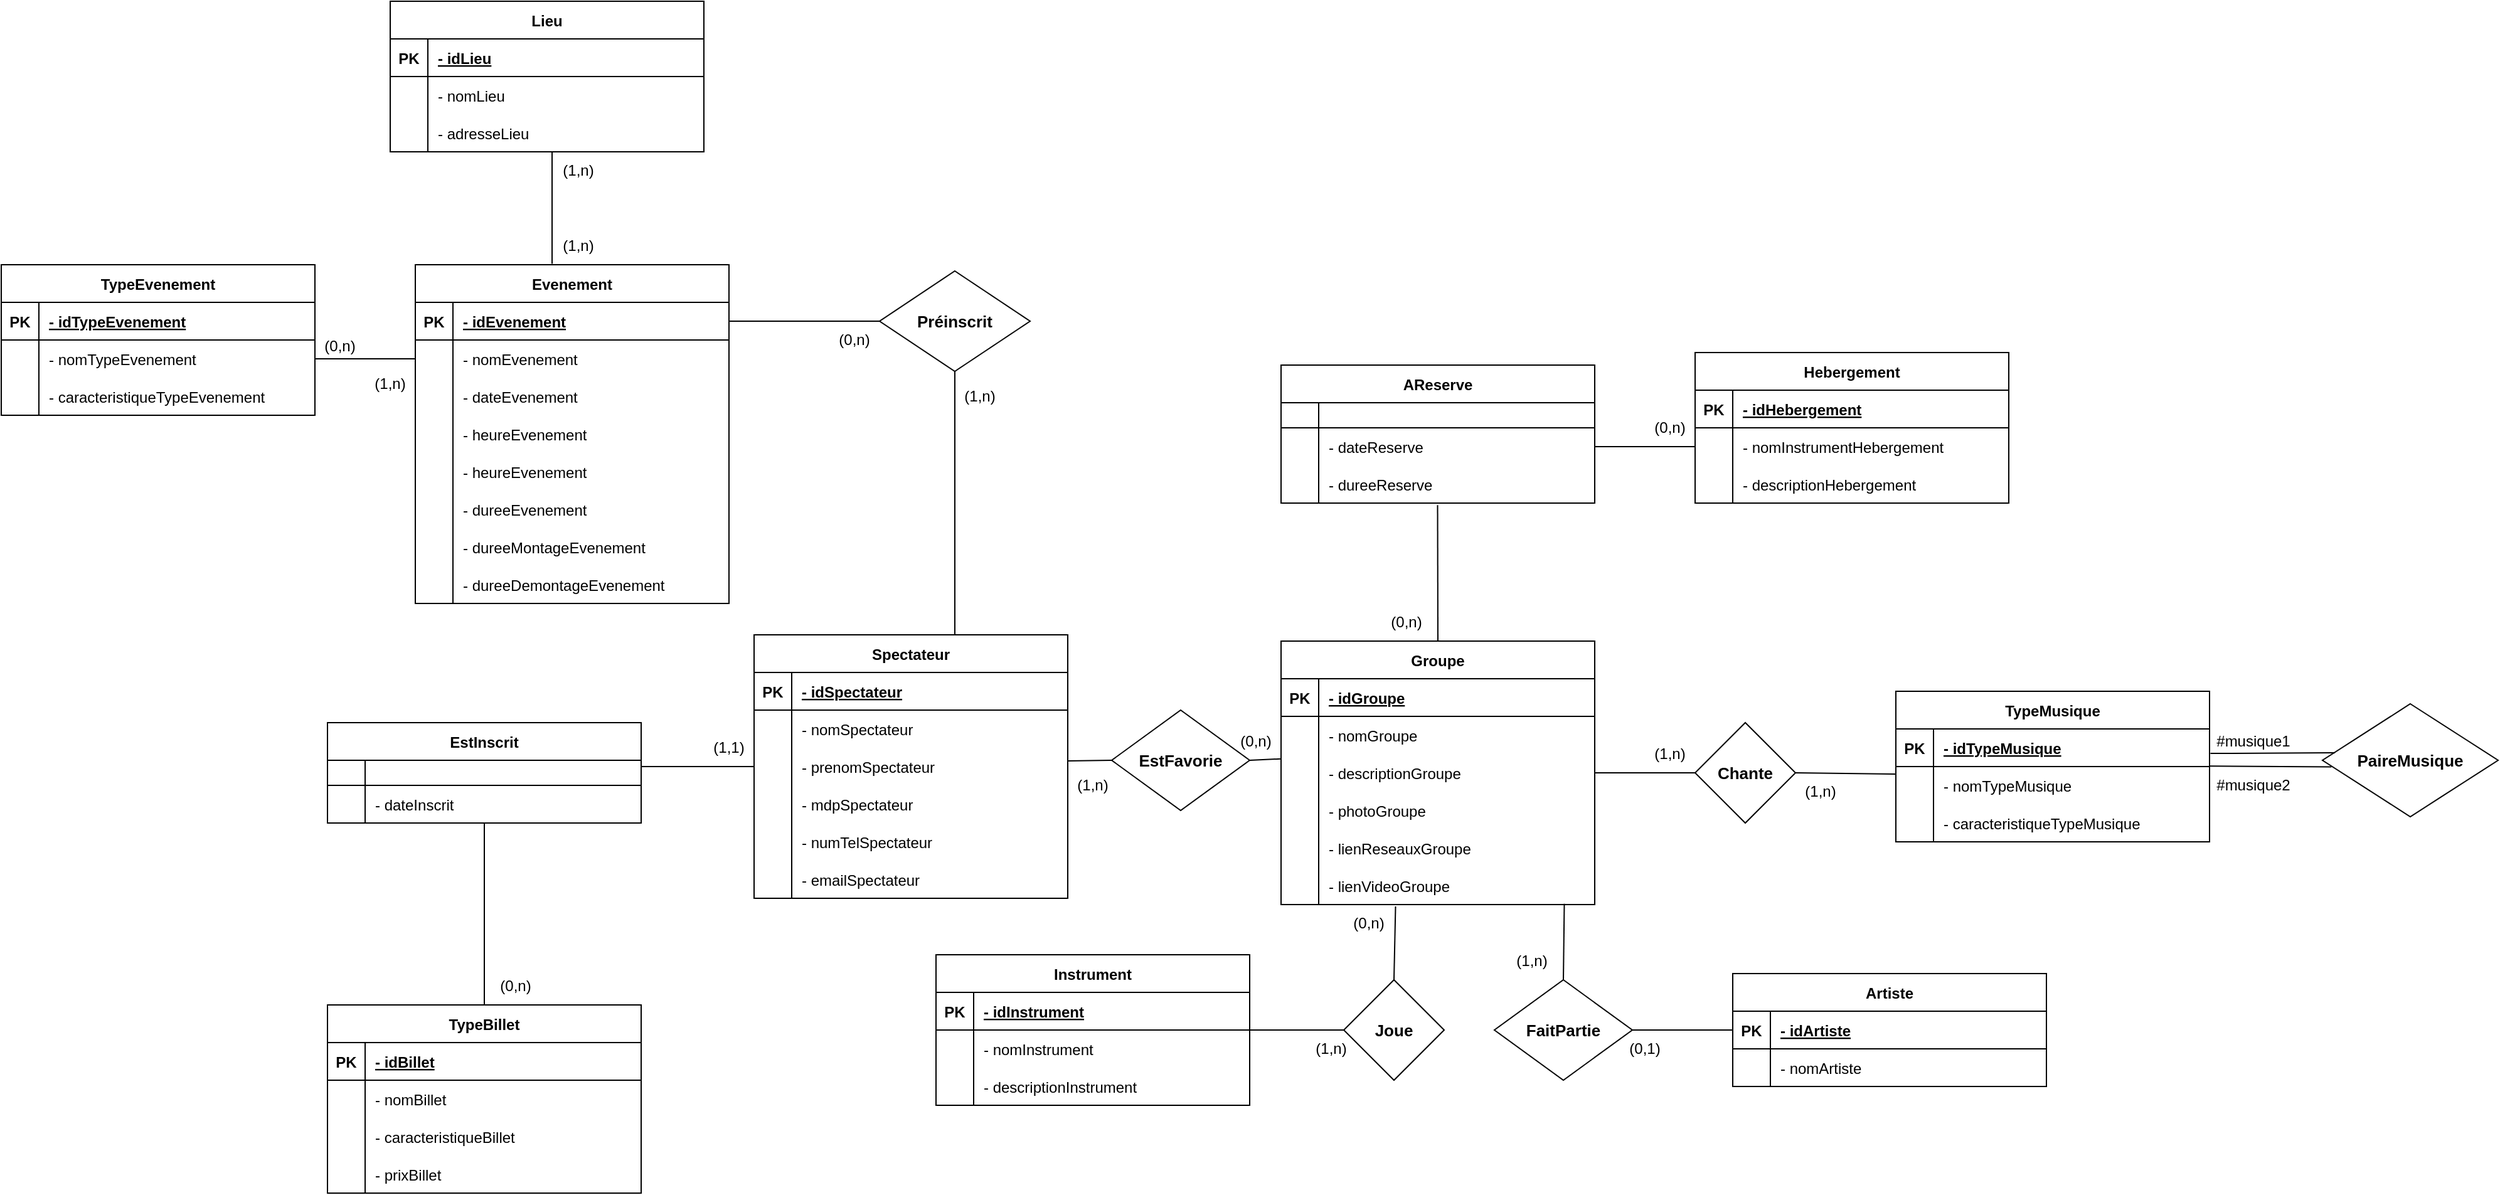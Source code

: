 <mxfile version="22.0.5" type="device">
  <diagram id="R2lEEEUBdFMjLlhIrx00" name="Page-1">
    <mxGraphModel dx="2045" dy="1764" grid="1" gridSize="10" guides="1" tooltips="1" connect="1" arrows="1" fold="1" page="1" pageScale="1" pageWidth="850" pageHeight="1100" math="0" shadow="0" extFonts="Permanent Marker^https://fonts.googleapis.com/css?family=Permanent+Marker">
      <root>
        <mxCell id="0" />
        <mxCell id="1" parent="0" />
        <mxCell id="C-vyLk0tnHw3VtMMgP7b-2" value="Spectateur" style="shape=table;startSize=30;container=1;collapsible=1;childLayout=tableLayout;fixedRows=1;rowLines=0;fontStyle=1;align=center;resizeLast=1;" parent="1" vertex="1">
          <mxGeometry x="110" y="175" width="250" height="210" as="geometry" />
        </mxCell>
        <mxCell id="C-vyLk0tnHw3VtMMgP7b-3" value="" style="shape=partialRectangle;collapsible=0;dropTarget=0;pointerEvents=0;fillColor=none;points=[[0,0.5],[1,0.5]];portConstraint=eastwest;top=0;left=0;right=0;bottom=1;" parent="C-vyLk0tnHw3VtMMgP7b-2" vertex="1">
          <mxGeometry y="30" width="250" height="30" as="geometry" />
        </mxCell>
        <mxCell id="C-vyLk0tnHw3VtMMgP7b-4" value="PK" style="shape=partialRectangle;overflow=hidden;connectable=0;fillColor=none;top=0;left=0;bottom=0;right=0;fontStyle=1;" parent="C-vyLk0tnHw3VtMMgP7b-3" vertex="1">
          <mxGeometry width="30" height="30" as="geometry">
            <mxRectangle width="30" height="30" as="alternateBounds" />
          </mxGeometry>
        </mxCell>
        <mxCell id="C-vyLk0tnHw3VtMMgP7b-5" value="- idSpectateur" style="shape=partialRectangle;overflow=hidden;connectable=0;fillColor=none;top=0;left=0;bottom=0;right=0;align=left;spacingLeft=6;fontStyle=5;" parent="C-vyLk0tnHw3VtMMgP7b-3" vertex="1">
          <mxGeometry x="30" width="220" height="30" as="geometry">
            <mxRectangle width="220" height="30" as="alternateBounds" />
          </mxGeometry>
        </mxCell>
        <mxCell id="C-vyLk0tnHw3VtMMgP7b-6" value="" style="shape=partialRectangle;collapsible=0;dropTarget=0;pointerEvents=0;fillColor=none;points=[[0,0.5],[1,0.5]];portConstraint=eastwest;top=0;left=0;right=0;bottom=0;" parent="C-vyLk0tnHw3VtMMgP7b-2" vertex="1">
          <mxGeometry y="60" width="250" height="30" as="geometry" />
        </mxCell>
        <mxCell id="C-vyLk0tnHw3VtMMgP7b-7" value="" style="shape=partialRectangle;overflow=hidden;connectable=0;fillColor=none;top=0;left=0;bottom=0;right=0;" parent="C-vyLk0tnHw3VtMMgP7b-6" vertex="1">
          <mxGeometry width="30" height="30" as="geometry">
            <mxRectangle width="30" height="30" as="alternateBounds" />
          </mxGeometry>
        </mxCell>
        <mxCell id="C-vyLk0tnHw3VtMMgP7b-8" value="- nomSpectateur" style="shape=partialRectangle;overflow=hidden;connectable=0;fillColor=none;top=0;left=0;bottom=0;right=0;align=left;spacingLeft=6;" parent="C-vyLk0tnHw3VtMMgP7b-6" vertex="1">
          <mxGeometry x="30" width="220" height="30" as="geometry">
            <mxRectangle width="220" height="30" as="alternateBounds" />
          </mxGeometry>
        </mxCell>
        <mxCell id="C-vyLk0tnHw3VtMMgP7b-9" value="" style="shape=partialRectangle;collapsible=0;dropTarget=0;pointerEvents=0;fillColor=none;points=[[0,0.5],[1,0.5]];portConstraint=eastwest;top=0;left=0;right=0;bottom=0;" parent="C-vyLk0tnHw3VtMMgP7b-2" vertex="1">
          <mxGeometry y="90" width="250" height="30" as="geometry" />
        </mxCell>
        <mxCell id="C-vyLk0tnHw3VtMMgP7b-10" value="" style="shape=partialRectangle;overflow=hidden;connectable=0;fillColor=none;top=0;left=0;bottom=0;right=0;" parent="C-vyLk0tnHw3VtMMgP7b-9" vertex="1">
          <mxGeometry width="30" height="30" as="geometry">
            <mxRectangle width="30" height="30" as="alternateBounds" />
          </mxGeometry>
        </mxCell>
        <mxCell id="C-vyLk0tnHw3VtMMgP7b-11" value="- prenomSpectateur" style="shape=partialRectangle;overflow=hidden;connectable=0;fillColor=none;top=0;left=0;bottom=0;right=0;align=left;spacingLeft=6;" parent="C-vyLk0tnHw3VtMMgP7b-9" vertex="1">
          <mxGeometry x="30" width="220" height="30" as="geometry">
            <mxRectangle width="220" height="30" as="alternateBounds" />
          </mxGeometry>
        </mxCell>
        <mxCell id="OgKRIqLUISdoxSloPIUI-11" value="" style="shape=partialRectangle;collapsible=0;dropTarget=0;pointerEvents=0;fillColor=none;points=[[0,0.5],[1,0.5]];portConstraint=eastwest;top=0;left=0;right=0;bottom=0;" parent="C-vyLk0tnHw3VtMMgP7b-2" vertex="1">
          <mxGeometry y="120" width="250" height="30" as="geometry" />
        </mxCell>
        <mxCell id="OgKRIqLUISdoxSloPIUI-12" value="" style="shape=partialRectangle;overflow=hidden;connectable=0;fillColor=none;top=0;left=0;bottom=0;right=0;" parent="OgKRIqLUISdoxSloPIUI-11" vertex="1">
          <mxGeometry width="30" height="30" as="geometry">
            <mxRectangle width="30" height="30" as="alternateBounds" />
          </mxGeometry>
        </mxCell>
        <mxCell id="OgKRIqLUISdoxSloPIUI-13" value="- mdpSpectateur" style="shape=partialRectangle;overflow=hidden;connectable=0;fillColor=none;top=0;left=0;bottom=0;right=0;align=left;spacingLeft=6;" parent="OgKRIqLUISdoxSloPIUI-11" vertex="1">
          <mxGeometry x="30" width="220" height="30" as="geometry">
            <mxRectangle width="220" height="30" as="alternateBounds" />
          </mxGeometry>
        </mxCell>
        <mxCell id="OgKRIqLUISdoxSloPIUI-14" value="" style="shape=partialRectangle;collapsible=0;dropTarget=0;pointerEvents=0;fillColor=none;points=[[0,0.5],[1,0.5]];portConstraint=eastwest;top=0;left=0;right=0;bottom=0;" parent="C-vyLk0tnHw3VtMMgP7b-2" vertex="1">
          <mxGeometry y="150" width="250" height="30" as="geometry" />
        </mxCell>
        <mxCell id="OgKRIqLUISdoxSloPIUI-15" value="" style="shape=partialRectangle;overflow=hidden;connectable=0;fillColor=none;top=0;left=0;bottom=0;right=0;" parent="OgKRIqLUISdoxSloPIUI-14" vertex="1">
          <mxGeometry width="30" height="30" as="geometry">
            <mxRectangle width="30" height="30" as="alternateBounds" />
          </mxGeometry>
        </mxCell>
        <mxCell id="OgKRIqLUISdoxSloPIUI-16" value="- numTelSpectateur" style="shape=partialRectangle;overflow=hidden;connectable=0;fillColor=none;top=0;left=0;bottom=0;right=0;align=left;spacingLeft=6;" parent="OgKRIqLUISdoxSloPIUI-14" vertex="1">
          <mxGeometry x="30" width="220" height="30" as="geometry">
            <mxRectangle width="220" height="30" as="alternateBounds" />
          </mxGeometry>
        </mxCell>
        <mxCell id="OgKRIqLUISdoxSloPIUI-17" value="" style="shape=partialRectangle;collapsible=0;dropTarget=0;pointerEvents=0;fillColor=none;points=[[0,0.5],[1,0.5]];portConstraint=eastwest;top=0;left=0;right=0;bottom=0;" parent="C-vyLk0tnHw3VtMMgP7b-2" vertex="1">
          <mxGeometry y="180" width="250" height="30" as="geometry" />
        </mxCell>
        <mxCell id="OgKRIqLUISdoxSloPIUI-18" value="" style="shape=partialRectangle;overflow=hidden;connectable=0;fillColor=none;top=0;left=0;bottom=0;right=0;" parent="OgKRIqLUISdoxSloPIUI-17" vertex="1">
          <mxGeometry width="30" height="30" as="geometry">
            <mxRectangle width="30" height="30" as="alternateBounds" />
          </mxGeometry>
        </mxCell>
        <mxCell id="OgKRIqLUISdoxSloPIUI-19" value="- emailSpectateur" style="shape=partialRectangle;overflow=hidden;connectable=0;fillColor=none;top=0;left=0;bottom=0;right=0;align=left;spacingLeft=6;" parent="OgKRIqLUISdoxSloPIUI-17" vertex="1">
          <mxGeometry x="30" width="220" height="30" as="geometry">
            <mxRectangle width="220" height="30" as="alternateBounds" />
          </mxGeometry>
        </mxCell>
        <mxCell id="C-vyLk0tnHw3VtMMgP7b-13" value="TypeBillet" style="shape=table;startSize=30;container=1;collapsible=1;childLayout=tableLayout;fixedRows=1;rowLines=0;fontStyle=1;align=center;resizeLast=1;" parent="1" vertex="1">
          <mxGeometry x="-230" y="470" width="250" height="150" as="geometry" />
        </mxCell>
        <mxCell id="C-vyLk0tnHw3VtMMgP7b-14" value="" style="shape=partialRectangle;collapsible=0;dropTarget=0;pointerEvents=0;fillColor=none;points=[[0,0.5],[1,0.5]];portConstraint=eastwest;top=0;left=0;right=0;bottom=1;" parent="C-vyLk0tnHw3VtMMgP7b-13" vertex="1">
          <mxGeometry y="30" width="250" height="30" as="geometry" />
        </mxCell>
        <mxCell id="C-vyLk0tnHw3VtMMgP7b-15" value="PK" style="shape=partialRectangle;overflow=hidden;connectable=0;fillColor=none;top=0;left=0;bottom=0;right=0;fontStyle=1;" parent="C-vyLk0tnHw3VtMMgP7b-14" vertex="1">
          <mxGeometry width="30" height="30" as="geometry">
            <mxRectangle width="30" height="30" as="alternateBounds" />
          </mxGeometry>
        </mxCell>
        <mxCell id="C-vyLk0tnHw3VtMMgP7b-16" value="- idBillet" style="shape=partialRectangle;overflow=hidden;connectable=0;fillColor=none;top=0;left=0;bottom=0;right=0;align=left;spacingLeft=6;fontStyle=5;" parent="C-vyLk0tnHw3VtMMgP7b-14" vertex="1">
          <mxGeometry x="30" width="220" height="30" as="geometry">
            <mxRectangle width="220" height="30" as="alternateBounds" />
          </mxGeometry>
        </mxCell>
        <mxCell id="C-vyLk0tnHw3VtMMgP7b-17" value="" style="shape=partialRectangle;collapsible=0;dropTarget=0;pointerEvents=0;fillColor=none;points=[[0,0.5],[1,0.5]];portConstraint=eastwest;top=0;left=0;right=0;bottom=0;" parent="C-vyLk0tnHw3VtMMgP7b-13" vertex="1">
          <mxGeometry y="60" width="250" height="30" as="geometry" />
        </mxCell>
        <mxCell id="C-vyLk0tnHw3VtMMgP7b-18" value="" style="shape=partialRectangle;overflow=hidden;connectable=0;fillColor=none;top=0;left=0;bottom=0;right=0;" parent="C-vyLk0tnHw3VtMMgP7b-17" vertex="1">
          <mxGeometry width="30" height="30" as="geometry">
            <mxRectangle width="30" height="30" as="alternateBounds" />
          </mxGeometry>
        </mxCell>
        <mxCell id="C-vyLk0tnHw3VtMMgP7b-19" value="- nomBillet" style="shape=partialRectangle;overflow=hidden;connectable=0;fillColor=none;top=0;left=0;bottom=0;right=0;align=left;spacingLeft=6;" parent="C-vyLk0tnHw3VtMMgP7b-17" vertex="1">
          <mxGeometry x="30" width="220" height="30" as="geometry">
            <mxRectangle width="220" height="30" as="alternateBounds" />
          </mxGeometry>
        </mxCell>
        <mxCell id="C-vyLk0tnHw3VtMMgP7b-20" value="" style="shape=partialRectangle;collapsible=0;dropTarget=0;pointerEvents=0;fillColor=none;points=[[0,0.5],[1,0.5]];portConstraint=eastwest;top=0;left=0;right=0;bottom=0;" parent="C-vyLk0tnHw3VtMMgP7b-13" vertex="1">
          <mxGeometry y="90" width="250" height="30" as="geometry" />
        </mxCell>
        <mxCell id="C-vyLk0tnHw3VtMMgP7b-21" value="" style="shape=partialRectangle;overflow=hidden;connectable=0;fillColor=none;top=0;left=0;bottom=0;right=0;" parent="C-vyLk0tnHw3VtMMgP7b-20" vertex="1">
          <mxGeometry width="30" height="30" as="geometry">
            <mxRectangle width="30" height="30" as="alternateBounds" />
          </mxGeometry>
        </mxCell>
        <mxCell id="C-vyLk0tnHw3VtMMgP7b-22" value="- caracteristiqueBillet" style="shape=partialRectangle;overflow=hidden;connectable=0;fillColor=none;top=0;left=0;bottom=0;right=0;align=left;spacingLeft=6;" parent="C-vyLk0tnHw3VtMMgP7b-20" vertex="1">
          <mxGeometry x="30" width="220" height="30" as="geometry">
            <mxRectangle width="220" height="30" as="alternateBounds" />
          </mxGeometry>
        </mxCell>
        <mxCell id="OgKRIqLUISdoxSloPIUI-20" value="" style="shape=partialRectangle;collapsible=0;dropTarget=0;pointerEvents=0;fillColor=none;points=[[0,0.5],[1,0.5]];portConstraint=eastwest;top=0;left=0;right=0;bottom=0;" parent="C-vyLk0tnHw3VtMMgP7b-13" vertex="1">
          <mxGeometry y="120" width="250" height="30" as="geometry" />
        </mxCell>
        <mxCell id="OgKRIqLUISdoxSloPIUI-21" value="" style="shape=partialRectangle;overflow=hidden;connectable=0;fillColor=none;top=0;left=0;bottom=0;right=0;" parent="OgKRIqLUISdoxSloPIUI-20" vertex="1">
          <mxGeometry width="30" height="30" as="geometry">
            <mxRectangle width="30" height="30" as="alternateBounds" />
          </mxGeometry>
        </mxCell>
        <mxCell id="OgKRIqLUISdoxSloPIUI-22" value="- prixBillet" style="shape=partialRectangle;overflow=hidden;connectable=0;fillColor=none;top=0;left=0;bottom=0;right=0;align=left;spacingLeft=6;" parent="OgKRIqLUISdoxSloPIUI-20" vertex="1">
          <mxGeometry x="30" width="220" height="30" as="geometry">
            <mxRectangle width="220" height="30" as="alternateBounds" />
          </mxGeometry>
        </mxCell>
        <mxCell id="C-vyLk0tnHw3VtMMgP7b-23" value="EstInscrit" style="shape=table;startSize=30;container=1;collapsible=1;childLayout=tableLayout;fixedRows=1;rowLines=0;fontStyle=1;align=center;resizeLast=1;" parent="1" vertex="1">
          <mxGeometry x="-230" y="245" width="250" height="80" as="geometry" />
        </mxCell>
        <mxCell id="C-vyLk0tnHw3VtMMgP7b-24" value="" style="shape=partialRectangle;collapsible=0;dropTarget=0;pointerEvents=0;fillColor=none;points=[[0,0.5],[1,0.5]];portConstraint=eastwest;top=0;left=0;right=0;bottom=1;" parent="C-vyLk0tnHw3VtMMgP7b-23" vertex="1">
          <mxGeometry y="30" width="250" height="20" as="geometry" />
        </mxCell>
        <mxCell id="C-vyLk0tnHw3VtMMgP7b-25" value="" style="shape=partialRectangle;overflow=hidden;connectable=0;fillColor=none;top=0;left=0;bottom=0;right=0;fontStyle=1;" parent="C-vyLk0tnHw3VtMMgP7b-24" vertex="1">
          <mxGeometry width="30" height="20" as="geometry">
            <mxRectangle width="30" height="20" as="alternateBounds" />
          </mxGeometry>
        </mxCell>
        <mxCell id="C-vyLk0tnHw3VtMMgP7b-26" value="" style="shape=partialRectangle;overflow=hidden;connectable=0;fillColor=none;top=0;left=0;bottom=0;right=0;align=left;spacingLeft=6;fontStyle=5;" parent="C-vyLk0tnHw3VtMMgP7b-24" vertex="1">
          <mxGeometry x="30" width="220" height="20" as="geometry">
            <mxRectangle width="220" height="20" as="alternateBounds" />
          </mxGeometry>
        </mxCell>
        <mxCell id="C-vyLk0tnHw3VtMMgP7b-27" value="" style="shape=partialRectangle;collapsible=0;dropTarget=0;pointerEvents=0;fillColor=none;points=[[0,0.5],[1,0.5]];portConstraint=eastwest;top=0;left=0;right=0;bottom=0;" parent="C-vyLk0tnHw3VtMMgP7b-23" vertex="1">
          <mxGeometry y="50" width="250" height="30" as="geometry" />
        </mxCell>
        <mxCell id="C-vyLk0tnHw3VtMMgP7b-28" value="" style="shape=partialRectangle;overflow=hidden;connectable=0;fillColor=none;top=0;left=0;bottom=0;right=0;" parent="C-vyLk0tnHw3VtMMgP7b-27" vertex="1">
          <mxGeometry width="30" height="30" as="geometry">
            <mxRectangle width="30" height="30" as="alternateBounds" />
          </mxGeometry>
        </mxCell>
        <mxCell id="C-vyLk0tnHw3VtMMgP7b-29" value="- dateInscrit" style="shape=partialRectangle;overflow=hidden;connectable=0;fillColor=none;top=0;left=0;bottom=0;right=0;align=left;spacingLeft=6;" parent="C-vyLk0tnHw3VtMMgP7b-27" vertex="1">
          <mxGeometry x="30" width="220" height="30" as="geometry">
            <mxRectangle width="220" height="30" as="alternateBounds" />
          </mxGeometry>
        </mxCell>
        <mxCell id="OgKRIqLUISdoxSloPIUI-23" value="Lieu" style="shape=table;startSize=30;container=1;collapsible=1;childLayout=tableLayout;fixedRows=1;rowLines=0;fontStyle=1;align=center;resizeLast=1;" parent="1" vertex="1">
          <mxGeometry x="-180" y="-330" width="250" height="120" as="geometry" />
        </mxCell>
        <mxCell id="OgKRIqLUISdoxSloPIUI-24" value="" style="shape=partialRectangle;collapsible=0;dropTarget=0;pointerEvents=0;fillColor=none;points=[[0,0.5],[1,0.5]];portConstraint=eastwest;top=0;left=0;right=0;bottom=1;" parent="OgKRIqLUISdoxSloPIUI-23" vertex="1">
          <mxGeometry y="30" width="250" height="30" as="geometry" />
        </mxCell>
        <mxCell id="OgKRIqLUISdoxSloPIUI-25" value="PK" style="shape=partialRectangle;overflow=hidden;connectable=0;fillColor=none;top=0;left=0;bottom=0;right=0;fontStyle=1;" parent="OgKRIqLUISdoxSloPIUI-24" vertex="1">
          <mxGeometry width="30" height="30" as="geometry">
            <mxRectangle width="30" height="30" as="alternateBounds" />
          </mxGeometry>
        </mxCell>
        <mxCell id="OgKRIqLUISdoxSloPIUI-26" value="- idLieu" style="shape=partialRectangle;overflow=hidden;connectable=0;fillColor=none;top=0;left=0;bottom=0;right=0;align=left;spacingLeft=6;fontStyle=5;" parent="OgKRIqLUISdoxSloPIUI-24" vertex="1">
          <mxGeometry x="30" width="220" height="30" as="geometry">
            <mxRectangle width="220" height="30" as="alternateBounds" />
          </mxGeometry>
        </mxCell>
        <mxCell id="OgKRIqLUISdoxSloPIUI-27" value="" style="shape=partialRectangle;collapsible=0;dropTarget=0;pointerEvents=0;fillColor=none;points=[[0,0.5],[1,0.5]];portConstraint=eastwest;top=0;left=0;right=0;bottom=0;" parent="OgKRIqLUISdoxSloPIUI-23" vertex="1">
          <mxGeometry y="60" width="250" height="30" as="geometry" />
        </mxCell>
        <mxCell id="OgKRIqLUISdoxSloPIUI-28" value="" style="shape=partialRectangle;overflow=hidden;connectable=0;fillColor=none;top=0;left=0;bottom=0;right=0;" parent="OgKRIqLUISdoxSloPIUI-27" vertex="1">
          <mxGeometry width="30" height="30" as="geometry">
            <mxRectangle width="30" height="30" as="alternateBounds" />
          </mxGeometry>
        </mxCell>
        <mxCell id="OgKRIqLUISdoxSloPIUI-29" value="- nomLieu" style="shape=partialRectangle;overflow=hidden;connectable=0;fillColor=none;top=0;left=0;bottom=0;right=0;align=left;spacingLeft=6;" parent="OgKRIqLUISdoxSloPIUI-27" vertex="1">
          <mxGeometry x="30" width="220" height="30" as="geometry">
            <mxRectangle width="220" height="30" as="alternateBounds" />
          </mxGeometry>
        </mxCell>
        <mxCell id="OgKRIqLUISdoxSloPIUI-30" value="" style="shape=partialRectangle;collapsible=0;dropTarget=0;pointerEvents=0;fillColor=none;points=[[0,0.5],[1,0.5]];portConstraint=eastwest;top=0;left=0;right=0;bottom=0;" parent="OgKRIqLUISdoxSloPIUI-23" vertex="1">
          <mxGeometry y="90" width="250" height="30" as="geometry" />
        </mxCell>
        <mxCell id="OgKRIqLUISdoxSloPIUI-31" value="" style="shape=partialRectangle;overflow=hidden;connectable=0;fillColor=none;top=0;left=0;bottom=0;right=0;" parent="OgKRIqLUISdoxSloPIUI-30" vertex="1">
          <mxGeometry width="30" height="30" as="geometry">
            <mxRectangle width="30" height="30" as="alternateBounds" />
          </mxGeometry>
        </mxCell>
        <mxCell id="OgKRIqLUISdoxSloPIUI-32" value="- adresseLieu" style="shape=partialRectangle;overflow=hidden;connectable=0;fillColor=none;top=0;left=0;bottom=0;right=0;align=left;spacingLeft=6;" parent="OgKRIqLUISdoxSloPIUI-30" vertex="1">
          <mxGeometry x="30" width="220" height="30" as="geometry">
            <mxRectangle width="220" height="30" as="alternateBounds" />
          </mxGeometry>
        </mxCell>
        <mxCell id="OgKRIqLUISdoxSloPIUI-36" value="Evenement" style="shape=table;startSize=30;container=1;collapsible=1;childLayout=tableLayout;fixedRows=1;rowLines=0;fontStyle=1;align=center;resizeLast=1;" parent="1" vertex="1">
          <mxGeometry x="-160" y="-120" width="250" height="270" as="geometry" />
        </mxCell>
        <mxCell id="OgKRIqLUISdoxSloPIUI-37" value="" style="shape=partialRectangle;collapsible=0;dropTarget=0;pointerEvents=0;fillColor=none;points=[[0,0.5],[1,0.5]];portConstraint=eastwest;top=0;left=0;right=0;bottom=1;" parent="OgKRIqLUISdoxSloPIUI-36" vertex="1">
          <mxGeometry y="30" width="250" height="30" as="geometry" />
        </mxCell>
        <mxCell id="OgKRIqLUISdoxSloPIUI-38" value="PK" style="shape=partialRectangle;overflow=hidden;connectable=0;fillColor=none;top=0;left=0;bottom=0;right=0;fontStyle=1;" parent="OgKRIqLUISdoxSloPIUI-37" vertex="1">
          <mxGeometry width="30" height="30" as="geometry">
            <mxRectangle width="30" height="30" as="alternateBounds" />
          </mxGeometry>
        </mxCell>
        <mxCell id="OgKRIqLUISdoxSloPIUI-39" value="- idEvenement" style="shape=partialRectangle;overflow=hidden;connectable=0;fillColor=none;top=0;left=0;bottom=0;right=0;align=left;spacingLeft=6;fontStyle=5;" parent="OgKRIqLUISdoxSloPIUI-37" vertex="1">
          <mxGeometry x="30" width="220" height="30" as="geometry">
            <mxRectangle width="220" height="30" as="alternateBounds" />
          </mxGeometry>
        </mxCell>
        <mxCell id="OgKRIqLUISdoxSloPIUI-40" value="" style="shape=partialRectangle;collapsible=0;dropTarget=0;pointerEvents=0;fillColor=none;points=[[0,0.5],[1,0.5]];portConstraint=eastwest;top=0;left=0;right=0;bottom=0;" parent="OgKRIqLUISdoxSloPIUI-36" vertex="1">
          <mxGeometry y="60" width="250" height="30" as="geometry" />
        </mxCell>
        <mxCell id="OgKRIqLUISdoxSloPIUI-41" value="" style="shape=partialRectangle;overflow=hidden;connectable=0;fillColor=none;top=0;left=0;bottom=0;right=0;" parent="OgKRIqLUISdoxSloPIUI-40" vertex="1">
          <mxGeometry width="30" height="30" as="geometry">
            <mxRectangle width="30" height="30" as="alternateBounds" />
          </mxGeometry>
        </mxCell>
        <mxCell id="OgKRIqLUISdoxSloPIUI-42" value="- nomEvenement" style="shape=partialRectangle;overflow=hidden;connectable=0;fillColor=none;top=0;left=0;bottom=0;right=0;align=left;spacingLeft=6;" parent="OgKRIqLUISdoxSloPIUI-40" vertex="1">
          <mxGeometry x="30" width="220" height="30" as="geometry">
            <mxRectangle width="220" height="30" as="alternateBounds" />
          </mxGeometry>
        </mxCell>
        <mxCell id="OgKRIqLUISdoxSloPIUI-43" value="" style="shape=partialRectangle;collapsible=0;dropTarget=0;pointerEvents=0;fillColor=none;points=[[0,0.5],[1,0.5]];portConstraint=eastwest;top=0;left=0;right=0;bottom=0;" parent="OgKRIqLUISdoxSloPIUI-36" vertex="1">
          <mxGeometry y="90" width="250" height="30" as="geometry" />
        </mxCell>
        <mxCell id="OgKRIqLUISdoxSloPIUI-44" value="" style="shape=partialRectangle;overflow=hidden;connectable=0;fillColor=none;top=0;left=0;bottom=0;right=0;" parent="OgKRIqLUISdoxSloPIUI-43" vertex="1">
          <mxGeometry width="30" height="30" as="geometry">
            <mxRectangle width="30" height="30" as="alternateBounds" />
          </mxGeometry>
        </mxCell>
        <mxCell id="OgKRIqLUISdoxSloPIUI-45" value="- dateEvenement" style="shape=partialRectangle;overflow=hidden;connectable=0;fillColor=none;top=0;left=0;bottom=0;right=0;align=left;spacingLeft=6;" parent="OgKRIqLUISdoxSloPIUI-43" vertex="1">
          <mxGeometry x="30" width="220" height="30" as="geometry">
            <mxRectangle width="220" height="30" as="alternateBounds" />
          </mxGeometry>
        </mxCell>
        <mxCell id="OgKRIqLUISdoxSloPIUI-174" value="" style="shape=partialRectangle;collapsible=0;dropTarget=0;pointerEvents=0;fillColor=none;points=[[0,0.5],[1,0.5]];portConstraint=eastwest;top=0;left=0;right=0;bottom=0;" parent="OgKRIqLUISdoxSloPIUI-36" vertex="1">
          <mxGeometry y="120" width="250" height="30" as="geometry" />
        </mxCell>
        <mxCell id="OgKRIqLUISdoxSloPIUI-175" value="" style="shape=partialRectangle;overflow=hidden;connectable=0;fillColor=none;top=0;left=0;bottom=0;right=0;" parent="OgKRIqLUISdoxSloPIUI-174" vertex="1">
          <mxGeometry width="30" height="30" as="geometry">
            <mxRectangle width="30" height="30" as="alternateBounds" />
          </mxGeometry>
        </mxCell>
        <mxCell id="OgKRIqLUISdoxSloPIUI-176" value="- heureEvenement" style="shape=partialRectangle;overflow=hidden;connectable=0;fillColor=none;top=0;left=0;bottom=0;right=0;align=left;spacingLeft=6;" parent="OgKRIqLUISdoxSloPIUI-174" vertex="1">
          <mxGeometry x="30" width="220" height="30" as="geometry">
            <mxRectangle width="220" height="30" as="alternateBounds" />
          </mxGeometry>
        </mxCell>
        <mxCell id="OgKRIqLUISdoxSloPIUI-46" value="" style="shape=partialRectangle;collapsible=0;dropTarget=0;pointerEvents=0;fillColor=none;points=[[0,0.5],[1,0.5]];portConstraint=eastwest;top=0;left=0;right=0;bottom=0;" parent="OgKRIqLUISdoxSloPIUI-36" vertex="1">
          <mxGeometry y="150" width="250" height="30" as="geometry" />
        </mxCell>
        <mxCell id="OgKRIqLUISdoxSloPIUI-47" value="" style="shape=partialRectangle;overflow=hidden;connectable=0;fillColor=none;top=0;left=0;bottom=0;right=0;" parent="OgKRIqLUISdoxSloPIUI-46" vertex="1">
          <mxGeometry width="30" height="30" as="geometry">
            <mxRectangle width="30" height="30" as="alternateBounds" />
          </mxGeometry>
        </mxCell>
        <mxCell id="OgKRIqLUISdoxSloPIUI-48" value="- heureEvenement" style="shape=partialRectangle;overflow=hidden;connectable=0;fillColor=none;top=0;left=0;bottom=0;right=0;align=left;spacingLeft=6;" parent="OgKRIqLUISdoxSloPIUI-46" vertex="1">
          <mxGeometry x="30" width="220" height="30" as="geometry">
            <mxRectangle width="220" height="30" as="alternateBounds" />
          </mxGeometry>
        </mxCell>
        <mxCell id="OgKRIqLUISdoxSloPIUI-49" value="" style="shape=partialRectangle;collapsible=0;dropTarget=0;pointerEvents=0;fillColor=none;points=[[0,0.5],[1,0.5]];portConstraint=eastwest;top=0;left=0;right=0;bottom=0;" parent="OgKRIqLUISdoxSloPIUI-36" vertex="1">
          <mxGeometry y="180" width="250" height="30" as="geometry" />
        </mxCell>
        <mxCell id="OgKRIqLUISdoxSloPIUI-50" value="" style="shape=partialRectangle;overflow=hidden;connectable=0;fillColor=none;top=0;left=0;bottom=0;right=0;" parent="OgKRIqLUISdoxSloPIUI-49" vertex="1">
          <mxGeometry width="30" height="30" as="geometry">
            <mxRectangle width="30" height="30" as="alternateBounds" />
          </mxGeometry>
        </mxCell>
        <mxCell id="OgKRIqLUISdoxSloPIUI-51" value="- dureeEvenement" style="shape=partialRectangle;overflow=hidden;connectable=0;fillColor=none;top=0;left=0;bottom=0;right=0;align=left;spacingLeft=6;" parent="OgKRIqLUISdoxSloPIUI-49" vertex="1">
          <mxGeometry x="30" width="220" height="30" as="geometry">
            <mxRectangle width="220" height="30" as="alternateBounds" />
          </mxGeometry>
        </mxCell>
        <mxCell id="OgKRIqLUISdoxSloPIUI-52" value="" style="shape=partialRectangle;collapsible=0;dropTarget=0;pointerEvents=0;fillColor=none;points=[[0,0.5],[1,0.5]];portConstraint=eastwest;top=0;left=0;right=0;bottom=0;" parent="OgKRIqLUISdoxSloPIUI-36" vertex="1">
          <mxGeometry y="210" width="250" height="30" as="geometry" />
        </mxCell>
        <mxCell id="OgKRIqLUISdoxSloPIUI-53" value="" style="shape=partialRectangle;overflow=hidden;connectable=0;fillColor=none;top=0;left=0;bottom=0;right=0;" parent="OgKRIqLUISdoxSloPIUI-52" vertex="1">
          <mxGeometry width="30" height="30" as="geometry">
            <mxRectangle width="30" height="30" as="alternateBounds" />
          </mxGeometry>
        </mxCell>
        <mxCell id="OgKRIqLUISdoxSloPIUI-54" value="- dureeMontageEvenement" style="shape=partialRectangle;overflow=hidden;connectable=0;fillColor=none;top=0;left=0;bottom=0;right=0;align=left;spacingLeft=6;" parent="OgKRIqLUISdoxSloPIUI-52" vertex="1">
          <mxGeometry x="30" width="220" height="30" as="geometry">
            <mxRectangle width="220" height="30" as="alternateBounds" />
          </mxGeometry>
        </mxCell>
        <mxCell id="OgKRIqLUISdoxSloPIUI-55" value="" style="shape=partialRectangle;collapsible=0;dropTarget=0;pointerEvents=0;fillColor=none;points=[[0,0.5],[1,0.5]];portConstraint=eastwest;top=0;left=0;right=0;bottom=0;" parent="OgKRIqLUISdoxSloPIUI-36" vertex="1">
          <mxGeometry y="240" width="250" height="30" as="geometry" />
        </mxCell>
        <mxCell id="OgKRIqLUISdoxSloPIUI-56" value="" style="shape=partialRectangle;overflow=hidden;connectable=0;fillColor=none;top=0;left=0;bottom=0;right=0;" parent="OgKRIqLUISdoxSloPIUI-55" vertex="1">
          <mxGeometry width="30" height="30" as="geometry">
            <mxRectangle width="30" height="30" as="alternateBounds" />
          </mxGeometry>
        </mxCell>
        <mxCell id="OgKRIqLUISdoxSloPIUI-57" value="- dureeDemontageEvenement" style="shape=partialRectangle;overflow=hidden;connectable=0;fillColor=none;top=0;left=0;bottom=0;right=0;align=left;spacingLeft=6;" parent="OgKRIqLUISdoxSloPIUI-55" vertex="1">
          <mxGeometry x="30" width="220" height="30" as="geometry">
            <mxRectangle width="220" height="30" as="alternateBounds" />
          </mxGeometry>
        </mxCell>
        <mxCell id="OgKRIqLUISdoxSloPIUI-58" value="TypeEvenement" style="shape=table;startSize=30;container=1;collapsible=1;childLayout=tableLayout;fixedRows=1;rowLines=0;fontStyle=1;align=center;resizeLast=1;" parent="1" vertex="1">
          <mxGeometry x="-490" y="-120" width="250" height="120" as="geometry" />
        </mxCell>
        <mxCell id="OgKRIqLUISdoxSloPIUI-59" value="" style="shape=partialRectangle;collapsible=0;dropTarget=0;pointerEvents=0;fillColor=none;points=[[0,0.5],[1,0.5]];portConstraint=eastwest;top=0;left=0;right=0;bottom=1;" parent="OgKRIqLUISdoxSloPIUI-58" vertex="1">
          <mxGeometry y="30" width="250" height="30" as="geometry" />
        </mxCell>
        <mxCell id="OgKRIqLUISdoxSloPIUI-60" value="PK" style="shape=partialRectangle;overflow=hidden;connectable=0;fillColor=none;top=0;left=0;bottom=0;right=0;fontStyle=1;" parent="OgKRIqLUISdoxSloPIUI-59" vertex="1">
          <mxGeometry width="30" height="30" as="geometry">
            <mxRectangle width="30" height="30" as="alternateBounds" />
          </mxGeometry>
        </mxCell>
        <mxCell id="OgKRIqLUISdoxSloPIUI-61" value="- idTypeEvenement" style="shape=partialRectangle;overflow=hidden;connectable=0;fillColor=none;top=0;left=0;bottom=0;right=0;align=left;spacingLeft=6;fontStyle=5;" parent="OgKRIqLUISdoxSloPIUI-59" vertex="1">
          <mxGeometry x="30" width="220" height="30" as="geometry">
            <mxRectangle width="220" height="30" as="alternateBounds" />
          </mxGeometry>
        </mxCell>
        <mxCell id="OgKRIqLUISdoxSloPIUI-62" value="" style="shape=partialRectangle;collapsible=0;dropTarget=0;pointerEvents=0;fillColor=none;points=[[0,0.5],[1,0.5]];portConstraint=eastwest;top=0;left=0;right=0;bottom=0;" parent="OgKRIqLUISdoxSloPIUI-58" vertex="1">
          <mxGeometry y="60" width="250" height="30" as="geometry" />
        </mxCell>
        <mxCell id="OgKRIqLUISdoxSloPIUI-63" value="" style="shape=partialRectangle;overflow=hidden;connectable=0;fillColor=none;top=0;left=0;bottom=0;right=0;" parent="OgKRIqLUISdoxSloPIUI-62" vertex="1">
          <mxGeometry width="30" height="30" as="geometry">
            <mxRectangle width="30" height="30" as="alternateBounds" />
          </mxGeometry>
        </mxCell>
        <mxCell id="OgKRIqLUISdoxSloPIUI-64" value="- nomTypeEvenement" style="shape=partialRectangle;overflow=hidden;connectable=0;fillColor=none;top=0;left=0;bottom=0;right=0;align=left;spacingLeft=6;" parent="OgKRIqLUISdoxSloPIUI-62" vertex="1">
          <mxGeometry x="30" width="220" height="30" as="geometry">
            <mxRectangle width="220" height="30" as="alternateBounds" />
          </mxGeometry>
        </mxCell>
        <mxCell id="OgKRIqLUISdoxSloPIUI-65" value="" style="shape=partialRectangle;collapsible=0;dropTarget=0;pointerEvents=0;fillColor=none;points=[[0,0.5],[1,0.5]];portConstraint=eastwest;top=0;left=0;right=0;bottom=0;" parent="OgKRIqLUISdoxSloPIUI-58" vertex="1">
          <mxGeometry y="90" width="250" height="30" as="geometry" />
        </mxCell>
        <mxCell id="OgKRIqLUISdoxSloPIUI-66" value="" style="shape=partialRectangle;overflow=hidden;connectable=0;fillColor=none;top=0;left=0;bottom=0;right=0;" parent="OgKRIqLUISdoxSloPIUI-65" vertex="1">
          <mxGeometry width="30" height="30" as="geometry">
            <mxRectangle width="30" height="30" as="alternateBounds" />
          </mxGeometry>
        </mxCell>
        <mxCell id="OgKRIqLUISdoxSloPIUI-67" value="- caracteristiqueTypeEvenement" style="shape=partialRectangle;overflow=hidden;connectable=0;fillColor=none;top=0;left=0;bottom=0;right=0;align=left;spacingLeft=6;" parent="OgKRIqLUISdoxSloPIUI-65" vertex="1">
          <mxGeometry x="30" width="220" height="30" as="geometry">
            <mxRectangle width="220" height="30" as="alternateBounds" />
          </mxGeometry>
        </mxCell>
        <mxCell id="OgKRIqLUISdoxSloPIUI-68" value="Artiste" style="shape=table;startSize=30;container=1;collapsible=1;childLayout=tableLayout;fixedRows=1;rowLines=0;fontStyle=1;align=center;resizeLast=1;" parent="1" vertex="1">
          <mxGeometry x="890" y="445" width="250" height="90" as="geometry" />
        </mxCell>
        <mxCell id="OgKRIqLUISdoxSloPIUI-69" value="" style="shape=partialRectangle;collapsible=0;dropTarget=0;pointerEvents=0;fillColor=none;points=[[0,0.5],[1,0.5]];portConstraint=eastwest;top=0;left=0;right=0;bottom=1;" parent="OgKRIqLUISdoxSloPIUI-68" vertex="1">
          <mxGeometry y="30" width="250" height="30" as="geometry" />
        </mxCell>
        <mxCell id="OgKRIqLUISdoxSloPIUI-70" value="PK" style="shape=partialRectangle;overflow=hidden;connectable=0;fillColor=none;top=0;left=0;bottom=0;right=0;fontStyle=1;" parent="OgKRIqLUISdoxSloPIUI-69" vertex="1">
          <mxGeometry width="30" height="30" as="geometry">
            <mxRectangle width="30" height="30" as="alternateBounds" />
          </mxGeometry>
        </mxCell>
        <mxCell id="OgKRIqLUISdoxSloPIUI-71" value="- idArtiste" style="shape=partialRectangle;overflow=hidden;connectable=0;fillColor=none;top=0;left=0;bottom=0;right=0;align=left;spacingLeft=6;fontStyle=5;" parent="OgKRIqLUISdoxSloPIUI-69" vertex="1">
          <mxGeometry x="30" width="220" height="30" as="geometry">
            <mxRectangle width="220" height="30" as="alternateBounds" />
          </mxGeometry>
        </mxCell>
        <mxCell id="OgKRIqLUISdoxSloPIUI-72" value="" style="shape=partialRectangle;collapsible=0;dropTarget=0;pointerEvents=0;fillColor=none;points=[[0,0.5],[1,0.5]];portConstraint=eastwest;top=0;left=0;right=0;bottom=0;" parent="OgKRIqLUISdoxSloPIUI-68" vertex="1">
          <mxGeometry y="60" width="250" height="30" as="geometry" />
        </mxCell>
        <mxCell id="OgKRIqLUISdoxSloPIUI-73" value="" style="shape=partialRectangle;overflow=hidden;connectable=0;fillColor=none;top=0;left=0;bottom=0;right=0;" parent="OgKRIqLUISdoxSloPIUI-72" vertex="1">
          <mxGeometry width="30" height="30" as="geometry">
            <mxRectangle width="30" height="30" as="alternateBounds" />
          </mxGeometry>
        </mxCell>
        <mxCell id="OgKRIqLUISdoxSloPIUI-74" value="- nomArtiste" style="shape=partialRectangle;overflow=hidden;connectable=0;fillColor=none;top=0;left=0;bottom=0;right=0;align=left;spacingLeft=6;" parent="OgKRIqLUISdoxSloPIUI-72" vertex="1">
          <mxGeometry x="30" width="220" height="30" as="geometry">
            <mxRectangle width="220" height="30" as="alternateBounds" />
          </mxGeometry>
        </mxCell>
        <mxCell id="OgKRIqLUISdoxSloPIUI-106" value="Groupe" style="shape=table;startSize=30;container=1;collapsible=1;childLayout=tableLayout;fixedRows=1;rowLines=0;fontStyle=1;align=center;resizeLast=1;" parent="1" vertex="1">
          <mxGeometry x="530" y="180" width="250" height="210" as="geometry" />
        </mxCell>
        <mxCell id="OgKRIqLUISdoxSloPIUI-107" value="" style="shape=partialRectangle;collapsible=0;dropTarget=0;pointerEvents=0;fillColor=none;points=[[0,0.5],[1,0.5]];portConstraint=eastwest;top=0;left=0;right=0;bottom=1;" parent="OgKRIqLUISdoxSloPIUI-106" vertex="1">
          <mxGeometry y="30" width="250" height="30" as="geometry" />
        </mxCell>
        <mxCell id="OgKRIqLUISdoxSloPIUI-108" value="PK" style="shape=partialRectangle;overflow=hidden;connectable=0;fillColor=none;top=0;left=0;bottom=0;right=0;fontStyle=1;" parent="OgKRIqLUISdoxSloPIUI-107" vertex="1">
          <mxGeometry width="30" height="30" as="geometry">
            <mxRectangle width="30" height="30" as="alternateBounds" />
          </mxGeometry>
        </mxCell>
        <mxCell id="OgKRIqLUISdoxSloPIUI-109" value="- idGroupe" style="shape=partialRectangle;overflow=hidden;connectable=0;fillColor=none;top=0;left=0;bottom=0;right=0;align=left;spacingLeft=6;fontStyle=5;" parent="OgKRIqLUISdoxSloPIUI-107" vertex="1">
          <mxGeometry x="30" width="220" height="30" as="geometry">
            <mxRectangle width="220" height="30" as="alternateBounds" />
          </mxGeometry>
        </mxCell>
        <mxCell id="OgKRIqLUISdoxSloPIUI-110" value="" style="shape=partialRectangle;collapsible=0;dropTarget=0;pointerEvents=0;fillColor=none;points=[[0,0.5],[1,0.5]];portConstraint=eastwest;top=0;left=0;right=0;bottom=0;" parent="OgKRIqLUISdoxSloPIUI-106" vertex="1">
          <mxGeometry y="60" width="250" height="30" as="geometry" />
        </mxCell>
        <mxCell id="OgKRIqLUISdoxSloPIUI-111" value="" style="shape=partialRectangle;overflow=hidden;connectable=0;fillColor=none;top=0;left=0;bottom=0;right=0;" parent="OgKRIqLUISdoxSloPIUI-110" vertex="1">
          <mxGeometry width="30" height="30" as="geometry">
            <mxRectangle width="30" height="30" as="alternateBounds" />
          </mxGeometry>
        </mxCell>
        <mxCell id="OgKRIqLUISdoxSloPIUI-112" value="- nomGroupe" style="shape=partialRectangle;overflow=hidden;connectable=0;fillColor=none;top=0;left=0;bottom=0;right=0;align=left;spacingLeft=6;" parent="OgKRIqLUISdoxSloPIUI-110" vertex="1">
          <mxGeometry x="30" width="220" height="30" as="geometry">
            <mxRectangle width="220" height="30" as="alternateBounds" />
          </mxGeometry>
        </mxCell>
        <mxCell id="OgKRIqLUISdoxSloPIUI-113" value="" style="shape=partialRectangle;collapsible=0;dropTarget=0;pointerEvents=0;fillColor=none;points=[[0,0.5],[1,0.5]];portConstraint=eastwest;top=0;left=0;right=0;bottom=0;" parent="OgKRIqLUISdoxSloPIUI-106" vertex="1">
          <mxGeometry y="90" width="250" height="30" as="geometry" />
        </mxCell>
        <mxCell id="OgKRIqLUISdoxSloPIUI-114" value="" style="shape=partialRectangle;overflow=hidden;connectable=0;fillColor=none;top=0;left=0;bottom=0;right=0;" parent="OgKRIqLUISdoxSloPIUI-113" vertex="1">
          <mxGeometry width="30" height="30" as="geometry">
            <mxRectangle width="30" height="30" as="alternateBounds" />
          </mxGeometry>
        </mxCell>
        <mxCell id="OgKRIqLUISdoxSloPIUI-115" value="- descriptionGroupe" style="shape=partialRectangle;overflow=hidden;connectable=0;fillColor=none;top=0;left=0;bottom=0;right=0;align=left;spacingLeft=6;" parent="OgKRIqLUISdoxSloPIUI-113" vertex="1">
          <mxGeometry x="30" width="220" height="30" as="geometry">
            <mxRectangle width="220" height="30" as="alternateBounds" />
          </mxGeometry>
        </mxCell>
        <mxCell id="OgKRIqLUISdoxSloPIUI-116" value="" style="shape=partialRectangle;collapsible=0;dropTarget=0;pointerEvents=0;fillColor=none;points=[[0,0.5],[1,0.5]];portConstraint=eastwest;top=0;left=0;right=0;bottom=0;" parent="OgKRIqLUISdoxSloPIUI-106" vertex="1">
          <mxGeometry y="120" width="250" height="30" as="geometry" />
        </mxCell>
        <mxCell id="OgKRIqLUISdoxSloPIUI-117" value="" style="shape=partialRectangle;overflow=hidden;connectable=0;fillColor=none;top=0;left=0;bottom=0;right=0;" parent="OgKRIqLUISdoxSloPIUI-116" vertex="1">
          <mxGeometry width="30" height="30" as="geometry">
            <mxRectangle width="30" height="30" as="alternateBounds" />
          </mxGeometry>
        </mxCell>
        <mxCell id="OgKRIqLUISdoxSloPIUI-118" value="- photoGroupe" style="shape=partialRectangle;overflow=hidden;connectable=0;fillColor=none;top=0;left=0;bottom=0;right=0;align=left;spacingLeft=6;" parent="OgKRIqLUISdoxSloPIUI-116" vertex="1">
          <mxGeometry x="30" width="220" height="30" as="geometry">
            <mxRectangle width="220" height="30" as="alternateBounds" />
          </mxGeometry>
        </mxCell>
        <mxCell id="OgKRIqLUISdoxSloPIUI-119" value="" style="shape=partialRectangle;collapsible=0;dropTarget=0;pointerEvents=0;fillColor=none;points=[[0,0.5],[1,0.5]];portConstraint=eastwest;top=0;left=0;right=0;bottom=0;" parent="OgKRIqLUISdoxSloPIUI-106" vertex="1">
          <mxGeometry y="150" width="250" height="30" as="geometry" />
        </mxCell>
        <mxCell id="OgKRIqLUISdoxSloPIUI-120" value="" style="shape=partialRectangle;overflow=hidden;connectable=0;fillColor=none;top=0;left=0;bottom=0;right=0;" parent="OgKRIqLUISdoxSloPIUI-119" vertex="1">
          <mxGeometry width="30" height="30" as="geometry">
            <mxRectangle width="30" height="30" as="alternateBounds" />
          </mxGeometry>
        </mxCell>
        <mxCell id="OgKRIqLUISdoxSloPIUI-121" value="- lienReseauxGroupe" style="shape=partialRectangle;overflow=hidden;connectable=0;fillColor=none;top=0;left=0;bottom=0;right=0;align=left;spacingLeft=6;" parent="OgKRIqLUISdoxSloPIUI-119" vertex="1">
          <mxGeometry x="30" width="220" height="30" as="geometry">
            <mxRectangle width="220" height="30" as="alternateBounds" />
          </mxGeometry>
        </mxCell>
        <mxCell id="OgKRIqLUISdoxSloPIUI-122" value="" style="shape=partialRectangle;collapsible=0;dropTarget=0;pointerEvents=0;fillColor=none;points=[[0,0.5],[1,0.5]];portConstraint=eastwest;top=0;left=0;right=0;bottom=0;" parent="OgKRIqLUISdoxSloPIUI-106" vertex="1">
          <mxGeometry y="180" width="250" height="30" as="geometry" />
        </mxCell>
        <mxCell id="OgKRIqLUISdoxSloPIUI-123" value="" style="shape=partialRectangle;overflow=hidden;connectable=0;fillColor=none;top=0;left=0;bottom=0;right=0;" parent="OgKRIqLUISdoxSloPIUI-122" vertex="1">
          <mxGeometry width="30" height="30" as="geometry">
            <mxRectangle width="30" height="30" as="alternateBounds" />
          </mxGeometry>
        </mxCell>
        <mxCell id="OgKRIqLUISdoxSloPIUI-124" value="- lienVideoGroupe" style="shape=partialRectangle;overflow=hidden;connectable=0;fillColor=none;top=0;left=0;bottom=0;right=0;align=left;spacingLeft=6;" parent="OgKRIqLUISdoxSloPIUI-122" vertex="1">
          <mxGeometry x="30" width="220" height="30" as="geometry">
            <mxRectangle width="220" height="30" as="alternateBounds" />
          </mxGeometry>
        </mxCell>
        <mxCell id="OgKRIqLUISdoxSloPIUI-125" value="AReserve" style="shape=table;startSize=30;container=1;collapsible=1;childLayout=tableLayout;fixedRows=1;rowLines=0;fontStyle=1;align=center;resizeLast=1;" parent="1" vertex="1">
          <mxGeometry x="530" y="-40" width="250" height="110" as="geometry" />
        </mxCell>
        <mxCell id="OgKRIqLUISdoxSloPIUI-126" value="" style="shape=partialRectangle;collapsible=0;dropTarget=0;pointerEvents=0;fillColor=none;points=[[0,0.5],[1,0.5]];portConstraint=eastwest;top=0;left=0;right=0;bottom=1;" parent="OgKRIqLUISdoxSloPIUI-125" vertex="1">
          <mxGeometry y="30" width="250" height="20" as="geometry" />
        </mxCell>
        <mxCell id="OgKRIqLUISdoxSloPIUI-127" value="" style="shape=partialRectangle;overflow=hidden;connectable=0;fillColor=none;top=0;left=0;bottom=0;right=0;fontStyle=1;" parent="OgKRIqLUISdoxSloPIUI-126" vertex="1">
          <mxGeometry width="30" height="20" as="geometry">
            <mxRectangle width="30" height="20" as="alternateBounds" />
          </mxGeometry>
        </mxCell>
        <mxCell id="OgKRIqLUISdoxSloPIUI-128" value="" style="shape=partialRectangle;overflow=hidden;connectable=0;fillColor=none;top=0;left=0;bottom=0;right=0;align=left;spacingLeft=6;fontStyle=5;" parent="OgKRIqLUISdoxSloPIUI-126" vertex="1">
          <mxGeometry x="30" width="220" height="20" as="geometry">
            <mxRectangle width="220" height="20" as="alternateBounds" />
          </mxGeometry>
        </mxCell>
        <mxCell id="OgKRIqLUISdoxSloPIUI-129" value="" style="shape=partialRectangle;collapsible=0;dropTarget=0;pointerEvents=0;fillColor=none;points=[[0,0.5],[1,0.5]];portConstraint=eastwest;top=0;left=0;right=0;bottom=0;" parent="OgKRIqLUISdoxSloPIUI-125" vertex="1">
          <mxGeometry y="50" width="250" height="30" as="geometry" />
        </mxCell>
        <mxCell id="OgKRIqLUISdoxSloPIUI-130" value="" style="shape=partialRectangle;overflow=hidden;connectable=0;fillColor=none;top=0;left=0;bottom=0;right=0;" parent="OgKRIqLUISdoxSloPIUI-129" vertex="1">
          <mxGeometry width="30" height="30" as="geometry">
            <mxRectangle width="30" height="30" as="alternateBounds" />
          </mxGeometry>
        </mxCell>
        <mxCell id="OgKRIqLUISdoxSloPIUI-131" value="- dateReserve" style="shape=partialRectangle;overflow=hidden;connectable=0;fillColor=none;top=0;left=0;bottom=0;right=0;align=left;spacingLeft=6;" parent="OgKRIqLUISdoxSloPIUI-129" vertex="1">
          <mxGeometry x="30" width="220" height="30" as="geometry">
            <mxRectangle width="220" height="30" as="alternateBounds" />
          </mxGeometry>
        </mxCell>
        <mxCell id="OgKRIqLUISdoxSloPIUI-132" value="" style="shape=partialRectangle;collapsible=0;dropTarget=0;pointerEvents=0;fillColor=none;points=[[0,0.5],[1,0.5]];portConstraint=eastwest;top=0;left=0;right=0;bottom=0;" parent="OgKRIqLUISdoxSloPIUI-125" vertex="1">
          <mxGeometry y="80" width="250" height="30" as="geometry" />
        </mxCell>
        <mxCell id="OgKRIqLUISdoxSloPIUI-133" value="" style="shape=partialRectangle;overflow=hidden;connectable=0;fillColor=none;top=0;left=0;bottom=0;right=0;" parent="OgKRIqLUISdoxSloPIUI-132" vertex="1">
          <mxGeometry width="30" height="30" as="geometry">
            <mxRectangle width="30" height="30" as="alternateBounds" />
          </mxGeometry>
        </mxCell>
        <mxCell id="OgKRIqLUISdoxSloPIUI-134" value="- dureeReserve" style="shape=partialRectangle;overflow=hidden;connectable=0;fillColor=none;top=0;left=0;bottom=0;right=0;align=left;spacingLeft=6;" parent="OgKRIqLUISdoxSloPIUI-132" vertex="1">
          <mxGeometry x="30" width="220" height="30" as="geometry">
            <mxRectangle width="220" height="30" as="alternateBounds" />
          </mxGeometry>
        </mxCell>
        <mxCell id="OgKRIqLUISdoxSloPIUI-135" value="Instrument" style="shape=table;startSize=30;container=1;collapsible=1;childLayout=tableLayout;fixedRows=1;rowLines=0;fontStyle=1;align=center;resizeLast=1;" parent="1" vertex="1">
          <mxGeometry x="255" y="430" width="250" height="120" as="geometry" />
        </mxCell>
        <mxCell id="OgKRIqLUISdoxSloPIUI-136" value="" style="shape=partialRectangle;collapsible=0;dropTarget=0;pointerEvents=0;fillColor=none;points=[[0,0.5],[1,0.5]];portConstraint=eastwest;top=0;left=0;right=0;bottom=1;" parent="OgKRIqLUISdoxSloPIUI-135" vertex="1">
          <mxGeometry y="30" width="250" height="30" as="geometry" />
        </mxCell>
        <mxCell id="OgKRIqLUISdoxSloPIUI-137" value="PK" style="shape=partialRectangle;overflow=hidden;connectable=0;fillColor=none;top=0;left=0;bottom=0;right=0;fontStyle=1;" parent="OgKRIqLUISdoxSloPIUI-136" vertex="1">
          <mxGeometry width="30" height="30" as="geometry">
            <mxRectangle width="30" height="30" as="alternateBounds" />
          </mxGeometry>
        </mxCell>
        <mxCell id="OgKRIqLUISdoxSloPIUI-138" value="- idInstrument" style="shape=partialRectangle;overflow=hidden;connectable=0;fillColor=none;top=0;left=0;bottom=0;right=0;align=left;spacingLeft=6;fontStyle=5;" parent="OgKRIqLUISdoxSloPIUI-136" vertex="1">
          <mxGeometry x="30" width="220" height="30" as="geometry">
            <mxRectangle width="220" height="30" as="alternateBounds" />
          </mxGeometry>
        </mxCell>
        <mxCell id="OgKRIqLUISdoxSloPIUI-139" value="" style="shape=partialRectangle;collapsible=0;dropTarget=0;pointerEvents=0;fillColor=none;points=[[0,0.5],[1,0.5]];portConstraint=eastwest;top=0;left=0;right=0;bottom=0;" parent="OgKRIqLUISdoxSloPIUI-135" vertex="1">
          <mxGeometry y="60" width="250" height="30" as="geometry" />
        </mxCell>
        <mxCell id="OgKRIqLUISdoxSloPIUI-140" value="" style="shape=partialRectangle;overflow=hidden;connectable=0;fillColor=none;top=0;left=0;bottom=0;right=0;" parent="OgKRIqLUISdoxSloPIUI-139" vertex="1">
          <mxGeometry width="30" height="30" as="geometry">
            <mxRectangle width="30" height="30" as="alternateBounds" />
          </mxGeometry>
        </mxCell>
        <mxCell id="OgKRIqLUISdoxSloPIUI-141" value="- nomInstrument" style="shape=partialRectangle;overflow=hidden;connectable=0;fillColor=none;top=0;left=0;bottom=0;right=0;align=left;spacingLeft=6;" parent="OgKRIqLUISdoxSloPIUI-139" vertex="1">
          <mxGeometry x="30" width="220" height="30" as="geometry">
            <mxRectangle width="220" height="30" as="alternateBounds" />
          </mxGeometry>
        </mxCell>
        <mxCell id="OgKRIqLUISdoxSloPIUI-142" value="" style="shape=partialRectangle;collapsible=0;dropTarget=0;pointerEvents=0;fillColor=none;points=[[0,0.5],[1,0.5]];portConstraint=eastwest;top=0;left=0;right=0;bottom=0;" parent="OgKRIqLUISdoxSloPIUI-135" vertex="1">
          <mxGeometry y="90" width="250" height="30" as="geometry" />
        </mxCell>
        <mxCell id="OgKRIqLUISdoxSloPIUI-143" value="" style="shape=partialRectangle;overflow=hidden;connectable=0;fillColor=none;top=0;left=0;bottom=0;right=0;" parent="OgKRIqLUISdoxSloPIUI-142" vertex="1">
          <mxGeometry width="30" height="30" as="geometry">
            <mxRectangle width="30" height="30" as="alternateBounds" />
          </mxGeometry>
        </mxCell>
        <mxCell id="OgKRIqLUISdoxSloPIUI-144" value="- descriptionInstrument" style="shape=partialRectangle;overflow=hidden;connectable=0;fillColor=none;top=0;left=0;bottom=0;right=0;align=left;spacingLeft=6;" parent="OgKRIqLUISdoxSloPIUI-142" vertex="1">
          <mxGeometry x="30" width="220" height="30" as="geometry">
            <mxRectangle width="220" height="30" as="alternateBounds" />
          </mxGeometry>
        </mxCell>
        <mxCell id="OgKRIqLUISdoxSloPIUI-145" value="TypeMusique" style="shape=table;startSize=30;container=1;collapsible=1;childLayout=tableLayout;fixedRows=1;rowLines=0;fontStyle=1;align=center;resizeLast=1;" parent="1" vertex="1">
          <mxGeometry x="1020" y="220" width="250" height="120" as="geometry" />
        </mxCell>
        <mxCell id="OgKRIqLUISdoxSloPIUI-146" value="" style="shape=partialRectangle;collapsible=0;dropTarget=0;pointerEvents=0;fillColor=none;points=[[0,0.5],[1,0.5]];portConstraint=eastwest;top=0;left=0;right=0;bottom=1;" parent="OgKRIqLUISdoxSloPIUI-145" vertex="1">
          <mxGeometry y="30" width="250" height="30" as="geometry" />
        </mxCell>
        <mxCell id="OgKRIqLUISdoxSloPIUI-147" value="PK" style="shape=partialRectangle;overflow=hidden;connectable=0;fillColor=none;top=0;left=0;bottom=0;right=0;fontStyle=1;" parent="OgKRIqLUISdoxSloPIUI-146" vertex="1">
          <mxGeometry width="30" height="30" as="geometry">
            <mxRectangle width="30" height="30" as="alternateBounds" />
          </mxGeometry>
        </mxCell>
        <mxCell id="OgKRIqLUISdoxSloPIUI-148" value="- idTypeMusique" style="shape=partialRectangle;overflow=hidden;connectable=0;fillColor=none;top=0;left=0;bottom=0;right=0;align=left;spacingLeft=6;fontStyle=5;" parent="OgKRIqLUISdoxSloPIUI-146" vertex="1">
          <mxGeometry x="30" width="220" height="30" as="geometry">
            <mxRectangle width="220" height="30" as="alternateBounds" />
          </mxGeometry>
        </mxCell>
        <mxCell id="OgKRIqLUISdoxSloPIUI-149" value="" style="shape=partialRectangle;collapsible=0;dropTarget=0;pointerEvents=0;fillColor=none;points=[[0,0.5],[1,0.5]];portConstraint=eastwest;top=0;left=0;right=0;bottom=0;" parent="OgKRIqLUISdoxSloPIUI-145" vertex="1">
          <mxGeometry y="60" width="250" height="30" as="geometry" />
        </mxCell>
        <mxCell id="OgKRIqLUISdoxSloPIUI-150" value="" style="shape=partialRectangle;overflow=hidden;connectable=0;fillColor=none;top=0;left=0;bottom=0;right=0;" parent="OgKRIqLUISdoxSloPIUI-149" vertex="1">
          <mxGeometry width="30" height="30" as="geometry">
            <mxRectangle width="30" height="30" as="alternateBounds" />
          </mxGeometry>
        </mxCell>
        <mxCell id="OgKRIqLUISdoxSloPIUI-151" value="- nomTypeMusique" style="shape=partialRectangle;overflow=hidden;connectable=0;fillColor=none;top=0;left=0;bottom=0;right=0;align=left;spacingLeft=6;" parent="OgKRIqLUISdoxSloPIUI-149" vertex="1">
          <mxGeometry x="30" width="220" height="30" as="geometry">
            <mxRectangle width="220" height="30" as="alternateBounds" />
          </mxGeometry>
        </mxCell>
        <mxCell id="OgKRIqLUISdoxSloPIUI-152" value="" style="shape=partialRectangle;collapsible=0;dropTarget=0;pointerEvents=0;fillColor=none;points=[[0,0.5],[1,0.5]];portConstraint=eastwest;top=0;left=0;right=0;bottom=0;" parent="OgKRIqLUISdoxSloPIUI-145" vertex="1">
          <mxGeometry y="90" width="250" height="30" as="geometry" />
        </mxCell>
        <mxCell id="OgKRIqLUISdoxSloPIUI-153" value="" style="shape=partialRectangle;overflow=hidden;connectable=0;fillColor=none;top=0;left=0;bottom=0;right=0;" parent="OgKRIqLUISdoxSloPIUI-152" vertex="1">
          <mxGeometry width="30" height="30" as="geometry">
            <mxRectangle width="30" height="30" as="alternateBounds" />
          </mxGeometry>
        </mxCell>
        <mxCell id="OgKRIqLUISdoxSloPIUI-154" value="- caracteristiqueTypeMusique" style="shape=partialRectangle;overflow=hidden;connectable=0;fillColor=none;top=0;left=0;bottom=0;right=0;align=left;spacingLeft=6;" parent="OgKRIqLUISdoxSloPIUI-152" vertex="1">
          <mxGeometry x="30" width="220" height="30" as="geometry">
            <mxRectangle width="220" height="30" as="alternateBounds" />
          </mxGeometry>
        </mxCell>
        <mxCell id="OgKRIqLUISdoxSloPIUI-155" value="Hebergement" style="shape=table;startSize=30;container=1;collapsible=1;childLayout=tableLayout;fixedRows=1;rowLines=0;fontStyle=1;align=center;resizeLast=1;" parent="1" vertex="1">
          <mxGeometry x="860" y="-50" width="250" height="120" as="geometry" />
        </mxCell>
        <mxCell id="OgKRIqLUISdoxSloPIUI-156" value="" style="shape=partialRectangle;collapsible=0;dropTarget=0;pointerEvents=0;fillColor=none;points=[[0,0.5],[1,0.5]];portConstraint=eastwest;top=0;left=0;right=0;bottom=1;" parent="OgKRIqLUISdoxSloPIUI-155" vertex="1">
          <mxGeometry y="30" width="250" height="30" as="geometry" />
        </mxCell>
        <mxCell id="OgKRIqLUISdoxSloPIUI-157" value="PK" style="shape=partialRectangle;overflow=hidden;connectable=0;fillColor=none;top=0;left=0;bottom=0;right=0;fontStyle=1;" parent="OgKRIqLUISdoxSloPIUI-156" vertex="1">
          <mxGeometry width="30" height="30" as="geometry">
            <mxRectangle width="30" height="30" as="alternateBounds" />
          </mxGeometry>
        </mxCell>
        <mxCell id="OgKRIqLUISdoxSloPIUI-158" value="- idHebergement" style="shape=partialRectangle;overflow=hidden;connectable=0;fillColor=none;top=0;left=0;bottom=0;right=0;align=left;spacingLeft=6;fontStyle=5;" parent="OgKRIqLUISdoxSloPIUI-156" vertex="1">
          <mxGeometry x="30" width="220" height="30" as="geometry">
            <mxRectangle width="220" height="30" as="alternateBounds" />
          </mxGeometry>
        </mxCell>
        <mxCell id="OgKRIqLUISdoxSloPIUI-159" value="" style="shape=partialRectangle;collapsible=0;dropTarget=0;pointerEvents=0;fillColor=none;points=[[0,0.5],[1,0.5]];portConstraint=eastwest;top=0;left=0;right=0;bottom=0;" parent="OgKRIqLUISdoxSloPIUI-155" vertex="1">
          <mxGeometry y="60" width="250" height="30" as="geometry" />
        </mxCell>
        <mxCell id="OgKRIqLUISdoxSloPIUI-160" value="" style="shape=partialRectangle;overflow=hidden;connectable=0;fillColor=none;top=0;left=0;bottom=0;right=0;" parent="OgKRIqLUISdoxSloPIUI-159" vertex="1">
          <mxGeometry width="30" height="30" as="geometry">
            <mxRectangle width="30" height="30" as="alternateBounds" />
          </mxGeometry>
        </mxCell>
        <mxCell id="OgKRIqLUISdoxSloPIUI-161" value="- nomInstrumentHebergement" style="shape=partialRectangle;overflow=hidden;connectable=0;fillColor=none;top=0;left=0;bottom=0;right=0;align=left;spacingLeft=6;" parent="OgKRIqLUISdoxSloPIUI-159" vertex="1">
          <mxGeometry x="30" width="220" height="30" as="geometry">
            <mxRectangle width="220" height="30" as="alternateBounds" />
          </mxGeometry>
        </mxCell>
        <mxCell id="OgKRIqLUISdoxSloPIUI-162" value="" style="shape=partialRectangle;collapsible=0;dropTarget=0;pointerEvents=0;fillColor=none;points=[[0,0.5],[1,0.5]];portConstraint=eastwest;top=0;left=0;right=0;bottom=0;" parent="OgKRIqLUISdoxSloPIUI-155" vertex="1">
          <mxGeometry y="90" width="250" height="30" as="geometry" />
        </mxCell>
        <mxCell id="OgKRIqLUISdoxSloPIUI-163" value="" style="shape=partialRectangle;overflow=hidden;connectable=0;fillColor=none;top=0;left=0;bottom=0;right=0;" parent="OgKRIqLUISdoxSloPIUI-162" vertex="1">
          <mxGeometry width="30" height="30" as="geometry">
            <mxRectangle width="30" height="30" as="alternateBounds" />
          </mxGeometry>
        </mxCell>
        <mxCell id="OgKRIqLUISdoxSloPIUI-164" value="- descriptionHebergement" style="shape=partialRectangle;overflow=hidden;connectable=0;fillColor=none;top=0;left=0;bottom=0;right=0;align=left;spacingLeft=6;" parent="OgKRIqLUISdoxSloPIUI-162" vertex="1">
          <mxGeometry x="30" width="220" height="30" as="geometry">
            <mxRectangle width="220" height="30" as="alternateBounds" />
          </mxGeometry>
        </mxCell>
        <mxCell id="OgKRIqLUISdoxSloPIUI-166" value="&lt;font size=&quot;1&quot;&gt;&lt;b style=&quot;font-size: 13px;&quot;&gt;Préinscrit&lt;/b&gt;&lt;/font&gt;" style="rhombus;whiteSpace=wrap;html=1;" parent="1" vertex="1">
          <mxGeometry x="210" y="-115" width="120" height="80" as="geometry" />
        </mxCell>
        <mxCell id="OgKRIqLUISdoxSloPIUI-167" value="&lt;b&gt;&lt;font style=&quot;font-size: 13px;&quot;&gt;EstFavorie&lt;/font&gt;&lt;/b&gt;" style="rhombus;whiteSpace=wrap;html=1;" parent="1" vertex="1">
          <mxGeometry x="395" y="235" width="110" height="80" as="geometry" />
        </mxCell>
        <mxCell id="OgKRIqLUISdoxSloPIUI-168" value="&lt;b&gt;&lt;font style=&quot;font-size: 13px;&quot;&gt;PaireMusique&lt;/font&gt;&lt;/b&gt;" style="rhombus;whiteSpace=wrap;html=1;" parent="1" vertex="1">
          <mxGeometry x="1360" y="230" width="140" height="90" as="geometry" />
        </mxCell>
        <mxCell id="OgKRIqLUISdoxSloPIUI-169" value="&lt;b&gt;&lt;font style=&quot;font-size: 13px;&quot;&gt;Chante&lt;/font&gt;&lt;/b&gt;" style="rhombus;whiteSpace=wrap;html=1;" parent="1" vertex="1">
          <mxGeometry x="860" y="245" width="80" height="80" as="geometry" />
        </mxCell>
        <mxCell id="OgKRIqLUISdoxSloPIUI-171" value="&lt;b&gt;&lt;font style=&quot;font-size: 13px;&quot;&gt;FaitPartie&lt;/font&gt;&lt;/b&gt;" style="rhombus;whiteSpace=wrap;html=1;" parent="1" vertex="1">
          <mxGeometry x="700" y="450" width="110" height="80" as="geometry" />
        </mxCell>
        <mxCell id="OgKRIqLUISdoxSloPIUI-172" value="&lt;b&gt;&lt;font style=&quot;font-size: 13px;&quot;&gt;Joue&lt;/font&gt;&lt;/b&gt;" style="rhombus;whiteSpace=wrap;html=1;" parent="1" vertex="1">
          <mxGeometry x="580" y="450" width="80" height="80" as="geometry" />
        </mxCell>
        <mxCell id="OgKRIqLUISdoxSloPIUI-177" value="" style="endArrow=none;html=1;rounded=0;entryX=0;entryY=0.5;entryDx=0;entryDy=0;exitX=1;exitY=0.25;exitDx=0;exitDy=0;exitPerimeter=0;" parent="1" source="C-vyLk0tnHw3VtMMgP7b-24" target="C-vyLk0tnHw3VtMMgP7b-9" edge="1">
          <mxGeometry width="50" height="50" relative="1" as="geometry">
            <mxPoint x="-10" y="90" as="sourcePoint" />
            <mxPoint x="40" y="40" as="targetPoint" />
          </mxGeometry>
        </mxCell>
        <mxCell id="OgKRIqLUISdoxSloPIUI-179" value="" style="endArrow=none;html=1;rounded=0;entryX=0.5;entryY=0;entryDx=0;entryDy=0;" parent="1" source="C-vyLk0tnHw3VtMMgP7b-27" target="C-vyLk0tnHw3VtMMgP7b-13" edge="1">
          <mxGeometry width="50" height="50" relative="1" as="geometry">
            <mxPoint x="-10" y="370" as="sourcePoint" />
            <mxPoint x="110" y="295" as="targetPoint" />
          </mxGeometry>
        </mxCell>
        <mxCell id="OgKRIqLUISdoxSloPIUI-180" value="" style="endArrow=none;html=1;rounded=0;entryX=0.5;entryY=1;entryDx=0;entryDy=0;exitX=0.64;exitY=0;exitDx=0;exitDy=0;exitPerimeter=0;" parent="1" source="C-vyLk0tnHw3VtMMgP7b-2" target="OgKRIqLUISdoxSloPIUI-166" edge="1">
          <mxGeometry width="50" height="50" relative="1" as="geometry">
            <mxPoint x="10" y="110" as="sourcePoint" />
            <mxPoint x="130" y="35" as="targetPoint" />
          </mxGeometry>
        </mxCell>
        <mxCell id="OgKRIqLUISdoxSloPIUI-181" value="" style="endArrow=none;html=1;rounded=0;exitX=0;exitY=0.5;exitDx=0;exitDy=0;" parent="1" source="OgKRIqLUISdoxSloPIUI-166" edge="1">
          <mxGeometry width="50" height="50" relative="1" as="geometry">
            <mxPoint x="245" y="10" as="sourcePoint" />
            <mxPoint x="90" y="-75" as="targetPoint" />
          </mxGeometry>
        </mxCell>
        <mxCell id="OgKRIqLUISdoxSloPIUI-182" value="" style="endArrow=none;html=1;rounded=0;entryX=1.001;entryY=0.351;entryDx=0;entryDy=0;exitX=0;exitY=0.5;exitDx=0;exitDy=0;entryPerimeter=0;" parent="1" source="OgKRIqLUISdoxSloPIUI-167" target="C-vyLk0tnHw3VtMMgP7b-9" edge="1">
          <mxGeometry width="50" height="50" relative="1" as="geometry">
            <mxPoint x="255" y="-70" as="sourcePoint" />
            <mxPoint x="330" y="-140" as="targetPoint" />
          </mxGeometry>
        </mxCell>
        <mxCell id="OgKRIqLUISdoxSloPIUI-183" value="" style="endArrow=none;html=1;rounded=0;entryX=-0.002;entryY=0.129;entryDx=0;entryDy=0;exitX=1;exitY=0.5;exitDx=0;exitDy=0;entryPerimeter=0;" parent="1" source="OgKRIqLUISdoxSloPIUI-167" target="OgKRIqLUISdoxSloPIUI-113" edge="1">
          <mxGeometry width="50" height="50" relative="1" as="geometry">
            <mxPoint x="265" y="-60" as="sourcePoint" />
            <mxPoint x="340" y="-130" as="targetPoint" />
          </mxGeometry>
        </mxCell>
        <mxCell id="OgKRIqLUISdoxSloPIUI-184" value="" style="endArrow=none;html=1;rounded=0;entryX=1;entryY=0.5;entryDx=0;entryDy=0;" parent="1" target="OgKRIqLUISdoxSloPIUI-62" edge="1">
          <mxGeometry width="50" height="50" relative="1" as="geometry">
            <mxPoint x="-160" y="-45" as="sourcePoint" />
            <mxPoint x="-210" y="-45" as="targetPoint" />
          </mxGeometry>
        </mxCell>
        <mxCell id="OgKRIqLUISdoxSloPIUI-185" value="" style="endArrow=none;html=1;rounded=0;entryX=0.5;entryY=0;entryDx=0;entryDy=0;exitX=0.903;exitY=0.981;exitDx=0;exitDy=0;exitPerimeter=0;" parent="1" source="OgKRIqLUISdoxSloPIUI-122" target="OgKRIqLUISdoxSloPIUI-171" edge="1">
          <mxGeometry width="50" height="50" relative="1" as="geometry">
            <mxPoint x="675" y="170" as="sourcePoint" />
            <mxPoint x="360" y="-110" as="targetPoint" />
          </mxGeometry>
        </mxCell>
        <mxCell id="OgKRIqLUISdoxSloPIUI-186" value="" style="endArrow=none;html=1;rounded=0;entryX=1;entryY=0.5;entryDx=0;entryDy=0;exitX=0;exitY=0.5;exitDx=0;exitDy=0;" parent="1" source="OgKRIqLUISdoxSloPIUI-69" target="OgKRIqLUISdoxSloPIUI-171" edge="1">
          <mxGeometry width="50" height="50" relative="1" as="geometry">
            <mxPoint x="640" y="490" as="sourcePoint" />
            <mxPoint x="320" y="280" as="targetPoint" />
          </mxGeometry>
        </mxCell>
        <mxCell id="OgKRIqLUISdoxSloPIUI-187" value="" style="endArrow=none;html=1;rounded=0;entryX=0.436;entryY=-0.003;entryDx=0;entryDy=0;exitX=0.516;exitY=1.008;exitDx=0;exitDy=0;exitPerimeter=0;entryPerimeter=0;" parent="1" source="OgKRIqLUISdoxSloPIUI-30" target="OgKRIqLUISdoxSloPIUI-36" edge="1">
          <mxGeometry width="50" height="50" relative="1" as="geometry">
            <mxPoint x="305" y="70" as="sourcePoint" />
            <mxPoint x="380" as="targetPoint" />
          </mxGeometry>
        </mxCell>
        <mxCell id="OgKRIqLUISdoxSloPIUI-188" value="" style="endArrow=none;html=1;rounded=0;entryX=0.5;entryY=0;entryDx=0;entryDy=0;exitX=0.365;exitY=1.049;exitDx=0;exitDy=0;exitPerimeter=0;" parent="1" source="OgKRIqLUISdoxSloPIUI-122" target="OgKRIqLUISdoxSloPIUI-172" edge="1">
          <mxGeometry width="50" height="50" relative="1" as="geometry">
            <mxPoint x="315" y="-10" as="sourcePoint" />
            <mxPoint x="390" y="-80" as="targetPoint" />
          </mxGeometry>
        </mxCell>
        <mxCell id="OgKRIqLUISdoxSloPIUI-189" value="" style="endArrow=none;html=1;rounded=0;entryX=0;entryY=0.5;entryDx=0;entryDy=0;" parent="1" target="OgKRIqLUISdoxSloPIUI-172" edge="1">
          <mxGeometry width="50" height="50" relative="1" as="geometry">
            <mxPoint x="500" y="490" as="sourcePoint" />
            <mxPoint x="400" y="-70" as="targetPoint" />
          </mxGeometry>
        </mxCell>
        <mxCell id="OgKRIqLUISdoxSloPIUI-190" value="" style="endArrow=none;html=1;rounded=0;entryX=0.5;entryY=0;entryDx=0;entryDy=0;exitX=0.499;exitY=1.056;exitDx=0;exitDy=0;exitPerimeter=0;" parent="1" source="OgKRIqLUISdoxSloPIUI-132" target="OgKRIqLUISdoxSloPIUI-106" edge="1">
          <mxGeometry width="50" height="50" relative="1" as="geometry">
            <mxPoint x="335" y="10" as="sourcePoint" />
            <mxPoint x="410" y="-60" as="targetPoint" />
          </mxGeometry>
        </mxCell>
        <mxCell id="OgKRIqLUISdoxSloPIUI-191" value="" style="endArrow=none;html=1;rounded=0;entryX=1;entryY=0.5;entryDx=0;entryDy=0;exitX=0;exitY=0.5;exitDx=0;exitDy=0;" parent="1" source="OgKRIqLUISdoxSloPIUI-159" target="OgKRIqLUISdoxSloPIUI-129" edge="1">
          <mxGeometry width="50" height="50" relative="1" as="geometry">
            <mxPoint x="105" y="-525" as="sourcePoint" />
            <mxPoint x="180" y="-595" as="targetPoint" />
          </mxGeometry>
        </mxCell>
        <mxCell id="OgKRIqLUISdoxSloPIUI-192" value="" style="endArrow=none;html=1;rounded=0;entryX=1;entryY=0.5;entryDx=0;entryDy=0;exitX=0;exitY=0.5;exitDx=0;exitDy=0;" parent="1" source="OgKRIqLUISdoxSloPIUI-169" target="OgKRIqLUISdoxSloPIUI-113" edge="1">
          <mxGeometry width="50" height="50" relative="1" as="geometry">
            <mxPoint x="355" y="30" as="sourcePoint" />
            <mxPoint x="430" y="-40" as="targetPoint" />
          </mxGeometry>
        </mxCell>
        <mxCell id="OgKRIqLUISdoxSloPIUI-193" value="" style="endArrow=none;html=1;rounded=0;entryX=1;entryY=0.5;entryDx=0;entryDy=0;exitX=0;exitY=0.2;exitDx=0;exitDy=0;exitPerimeter=0;" parent="1" source="OgKRIqLUISdoxSloPIUI-149" target="OgKRIqLUISdoxSloPIUI-169" edge="1">
          <mxGeometry width="50" height="50" relative="1" as="geometry">
            <mxPoint x="365" y="40" as="sourcePoint" />
            <mxPoint x="440" y="-30" as="targetPoint" />
          </mxGeometry>
        </mxCell>
        <mxCell id="OgKRIqLUISdoxSloPIUI-194" value="" style="endArrow=none;html=1;rounded=0;entryX=0.072;entryY=0.434;entryDx=0;entryDy=0;exitX=1.003;exitY=0.651;exitDx=0;exitDy=0;entryPerimeter=0;exitPerimeter=0;" parent="1" source="OgKRIqLUISdoxSloPIUI-146" target="OgKRIqLUISdoxSloPIUI-168" edge="1">
          <mxGeometry width="50" height="50" relative="1" as="geometry">
            <mxPoint x="375" y="50" as="sourcePoint" />
            <mxPoint x="450" y="-20" as="targetPoint" />
          </mxGeometry>
        </mxCell>
        <mxCell id="OgKRIqLUISdoxSloPIUI-195" value="" style="endArrow=none;html=1;rounded=0;exitX=0.051;exitY=0.559;exitDx=0;exitDy=0;exitPerimeter=0;" parent="1" source="OgKRIqLUISdoxSloPIUI-168" edge="1">
          <mxGeometry width="50" height="50" relative="1" as="geometry">
            <mxPoint x="1360" y="279.66" as="sourcePoint" />
            <mxPoint x="1270" y="279.66" as="targetPoint" />
          </mxGeometry>
        </mxCell>
        <mxCell id="IahPeEnM52iu3YG1475H-2" value="(1,n)" style="text;html=1;strokeColor=none;fillColor=none;align=center;verticalAlign=middle;whiteSpace=wrap;rounded=0;" parent="1" vertex="1">
          <mxGeometry x="-60" y="-150" width="60" height="30" as="geometry" />
        </mxCell>
        <mxCell id="IahPeEnM52iu3YG1475H-3" value="(1,n)" style="text;html=1;strokeColor=none;fillColor=none;align=center;verticalAlign=middle;whiteSpace=wrap;rounded=0;" parent="1" vertex="1">
          <mxGeometry x="-60" y="-210" width="60" height="30" as="geometry" />
        </mxCell>
        <mxCell id="IahPeEnM52iu3YG1475H-4" value="(0,n)" style="text;html=1;strokeColor=none;fillColor=none;align=center;verticalAlign=middle;whiteSpace=wrap;rounded=0;" parent="1" vertex="1">
          <mxGeometry x="-250" y="-70" width="60" height="30" as="geometry" />
        </mxCell>
        <mxCell id="IahPeEnM52iu3YG1475H-5" value="(1,n)" style="text;html=1;strokeColor=none;fillColor=none;align=center;verticalAlign=middle;whiteSpace=wrap;rounded=0;" parent="1" vertex="1">
          <mxGeometry x="-210" y="-40" width="60" height="30" as="geometry" />
        </mxCell>
        <mxCell id="IahPeEnM52iu3YG1475H-6" value="(0,n)" style="text;html=1;strokeColor=none;fillColor=none;align=center;verticalAlign=middle;whiteSpace=wrap;rounded=0;" parent="1" vertex="1">
          <mxGeometry x="160" y="-75" width="60" height="30" as="geometry" />
        </mxCell>
        <mxCell id="IahPeEnM52iu3YG1475H-7" value="(1,n)" style="text;html=1;strokeColor=none;fillColor=none;align=center;verticalAlign=middle;whiteSpace=wrap;rounded=0;" parent="1" vertex="1">
          <mxGeometry x="260" y="-30" width="60" height="30" as="geometry" />
        </mxCell>
        <mxCell id="IahPeEnM52iu3YG1475H-8" value="(0,n)" style="text;html=1;strokeColor=none;fillColor=none;align=center;verticalAlign=middle;whiteSpace=wrap;rounded=0;" parent="1" vertex="1">
          <mxGeometry x="-110" y="440" width="60" height="30" as="geometry" />
        </mxCell>
        <mxCell id="IahPeEnM52iu3YG1475H-10" value="(1,1)" style="text;html=1;strokeColor=none;fillColor=none;align=center;verticalAlign=middle;whiteSpace=wrap;rounded=0;" parent="1" vertex="1">
          <mxGeometry x="60" y="250" width="60" height="30" as="geometry" />
        </mxCell>
        <mxCell id="IahPeEnM52iu3YG1475H-11" value="(1,n)" style="text;html=1;strokeColor=none;fillColor=none;align=center;verticalAlign=middle;whiteSpace=wrap;rounded=0;" parent="1" vertex="1">
          <mxGeometry x="350" y="280" width="60" height="30" as="geometry" />
        </mxCell>
        <mxCell id="IahPeEnM52iu3YG1475H-12" value="(0,n)" style="text;html=1;strokeColor=none;fillColor=none;align=center;verticalAlign=middle;whiteSpace=wrap;rounded=0;" parent="1" vertex="1">
          <mxGeometry x="480" y="245" width="60" height="30" as="geometry" />
        </mxCell>
        <mxCell id="IahPeEnM52iu3YG1475H-13" value="(0,n)" style="text;html=1;strokeColor=none;fillColor=none;align=center;verticalAlign=middle;whiteSpace=wrap;rounded=0;" parent="1" vertex="1">
          <mxGeometry x="600" y="150" width="60" height="30" as="geometry" />
        </mxCell>
        <mxCell id="IahPeEnM52iu3YG1475H-14" value="(0,n)" style="text;html=1;strokeColor=none;fillColor=none;align=center;verticalAlign=middle;whiteSpace=wrap;rounded=0;" parent="1" vertex="1">
          <mxGeometry x="810" y="-5" width="60" height="30" as="geometry" />
        </mxCell>
        <mxCell id="IahPeEnM52iu3YG1475H-15" value="(1,n)" style="text;html=1;strokeColor=none;fillColor=none;align=center;verticalAlign=middle;whiteSpace=wrap;rounded=0;" parent="1" vertex="1">
          <mxGeometry x="810" y="255" width="60" height="30" as="geometry" />
        </mxCell>
        <mxCell id="IahPeEnM52iu3YG1475H-16" value="(1,n)" style="text;html=1;strokeColor=none;fillColor=none;align=center;verticalAlign=middle;whiteSpace=wrap;rounded=0;" parent="1" vertex="1">
          <mxGeometry x="930" y="285" width="60" height="30" as="geometry" />
        </mxCell>
        <mxCell id="IahPeEnM52iu3YG1475H-17" value="(1,n)" style="text;html=1;strokeColor=none;fillColor=none;align=center;verticalAlign=middle;whiteSpace=wrap;rounded=0;" parent="1" vertex="1">
          <mxGeometry x="700" y="420" width="60" height="30" as="geometry" />
        </mxCell>
        <mxCell id="IahPeEnM52iu3YG1475H-18" value="(0,1)" style="text;html=1;strokeColor=none;fillColor=none;align=center;verticalAlign=middle;whiteSpace=wrap;rounded=0;" parent="1" vertex="1">
          <mxGeometry x="790" y="490" width="60" height="30" as="geometry" />
        </mxCell>
        <mxCell id="IahPeEnM52iu3YG1475H-19" value="(0,n)" style="text;html=1;strokeColor=none;fillColor=none;align=center;verticalAlign=middle;whiteSpace=wrap;rounded=0;" parent="1" vertex="1">
          <mxGeometry x="570" y="390" width="60" height="30" as="geometry" />
        </mxCell>
        <mxCell id="IahPeEnM52iu3YG1475H-20" value="(1,n)" style="text;html=1;strokeColor=none;fillColor=none;align=center;verticalAlign=middle;whiteSpace=wrap;rounded=0;" parent="1" vertex="1">
          <mxGeometry x="540" y="490" width="60" height="30" as="geometry" />
        </mxCell>
        <mxCell id="WoWkpCqoV-8h-esBjMc4-1" value="#musique2" style="text;html=1;strokeColor=none;fillColor=none;align=center;verticalAlign=middle;whiteSpace=wrap;rounded=0;" vertex="1" parent="1">
          <mxGeometry x="1275" y="280" width="60" height="30" as="geometry" />
        </mxCell>
        <mxCell id="WoWkpCqoV-8h-esBjMc4-2" value="#musique1" style="text;html=1;strokeColor=none;fillColor=none;align=center;verticalAlign=middle;whiteSpace=wrap;rounded=0;" vertex="1" parent="1">
          <mxGeometry x="1275" y="245" width="60" height="30" as="geometry" />
        </mxCell>
      </root>
    </mxGraphModel>
  </diagram>
</mxfile>

